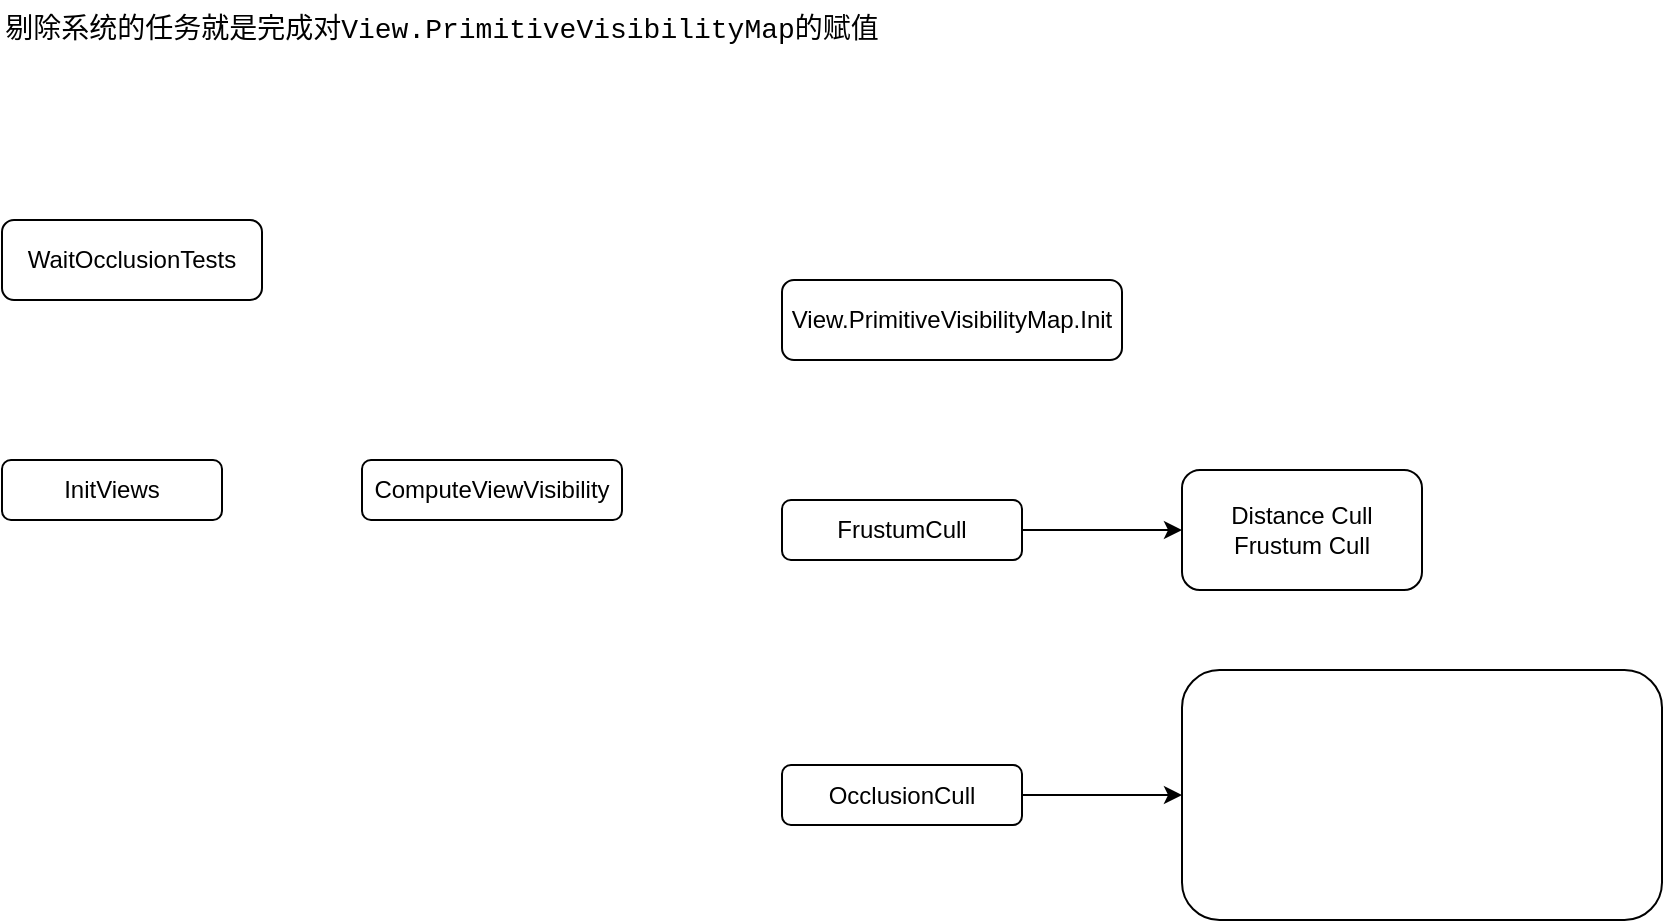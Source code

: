 <mxfile version="22.1.16" type="github">
  <diagram name="第 1 页" id="DxylzfDZrgo188qfIz2o">
    <mxGraphModel dx="1823" dy="891" grid="1" gridSize="10" guides="1" tooltips="1" connect="1" arrows="1" fold="1" page="1" pageScale="1" pageWidth="1169" pageHeight="1654" math="0" shadow="0">
      <root>
        <mxCell id="0" />
        <mxCell id="1" parent="0" />
        <mxCell id="KZs2u-2fTuZ561ybV9q9-4" value="WaitOcclusionTests" style="rounded=1;whiteSpace=wrap;html=1;" vertex="1" parent="1">
          <mxGeometry x="50" y="200" width="130" height="40" as="geometry" />
        </mxCell>
        <mxCell id="KZs2u-2fTuZ561ybV9q9-8" value="InitViews" style="rounded=1;whiteSpace=wrap;html=1;" vertex="1" parent="1">
          <mxGeometry x="50" y="320" width="110" height="30" as="geometry" />
        </mxCell>
        <mxCell id="KZs2u-2fTuZ561ybV9q9-9" value="ComputeViewVisibility" style="rounded=1;whiteSpace=wrap;html=1;" vertex="1" parent="1">
          <mxGeometry x="230" y="320" width="130" height="30" as="geometry" />
        </mxCell>
        <mxCell id="KZs2u-2fTuZ561ybV9q9-12" value="View.PrimitiveVisibilityMap.Init" style="rounded=1;whiteSpace=wrap;html=1;" vertex="1" parent="1">
          <mxGeometry x="440" y="230" width="170" height="40" as="geometry" />
        </mxCell>
        <mxCell id="KZs2u-2fTuZ561ybV9q9-17" value="" style="edgeStyle=orthogonalEdgeStyle;rounded=0;orthogonalLoop=1;jettySize=auto;html=1;" edge="1" parent="1" source="KZs2u-2fTuZ561ybV9q9-13" target="KZs2u-2fTuZ561ybV9q9-16">
          <mxGeometry relative="1" as="geometry" />
        </mxCell>
        <mxCell id="KZs2u-2fTuZ561ybV9q9-13" value="FrustumCull" style="rounded=1;whiteSpace=wrap;html=1;" vertex="1" parent="1">
          <mxGeometry x="440" y="340" width="120" height="30" as="geometry" />
        </mxCell>
        <mxCell id="KZs2u-2fTuZ561ybV9q9-14" value="&lt;font face=&quot;Courier New&quot; style=&quot;font-size: 14px;&quot;&gt;剔除系统的任务就是完成对View.PrimitiveVisibilityMap的赋值&lt;/font&gt;" style="text;html=1;strokeColor=none;fillColor=none;align=center;verticalAlign=middle;whiteSpace=wrap;rounded=0;" vertex="1" parent="1">
          <mxGeometry x="50" y="90" width="440" height="30" as="geometry" />
        </mxCell>
        <mxCell id="KZs2u-2fTuZ561ybV9q9-19" value="" style="edgeStyle=orthogonalEdgeStyle;rounded=0;orthogonalLoop=1;jettySize=auto;html=1;" edge="1" parent="1" source="KZs2u-2fTuZ561ybV9q9-15" target="KZs2u-2fTuZ561ybV9q9-18">
          <mxGeometry relative="1" as="geometry" />
        </mxCell>
        <mxCell id="KZs2u-2fTuZ561ybV9q9-15" value="OcclusionCull" style="rounded=1;whiteSpace=wrap;html=1;" vertex="1" parent="1">
          <mxGeometry x="440" y="472.5" width="120" height="30" as="geometry" />
        </mxCell>
        <mxCell id="KZs2u-2fTuZ561ybV9q9-16" value="Distance Cull&lt;br&gt;Frustum Cull" style="whiteSpace=wrap;html=1;rounded=1;" vertex="1" parent="1">
          <mxGeometry x="640" y="325" width="120" height="60" as="geometry" />
        </mxCell>
        <mxCell id="KZs2u-2fTuZ561ybV9q9-18" value="" style="whiteSpace=wrap;html=1;rounded=1;" vertex="1" parent="1">
          <mxGeometry x="640" y="425" width="240" height="125" as="geometry" />
        </mxCell>
      </root>
    </mxGraphModel>
  </diagram>
</mxfile>
